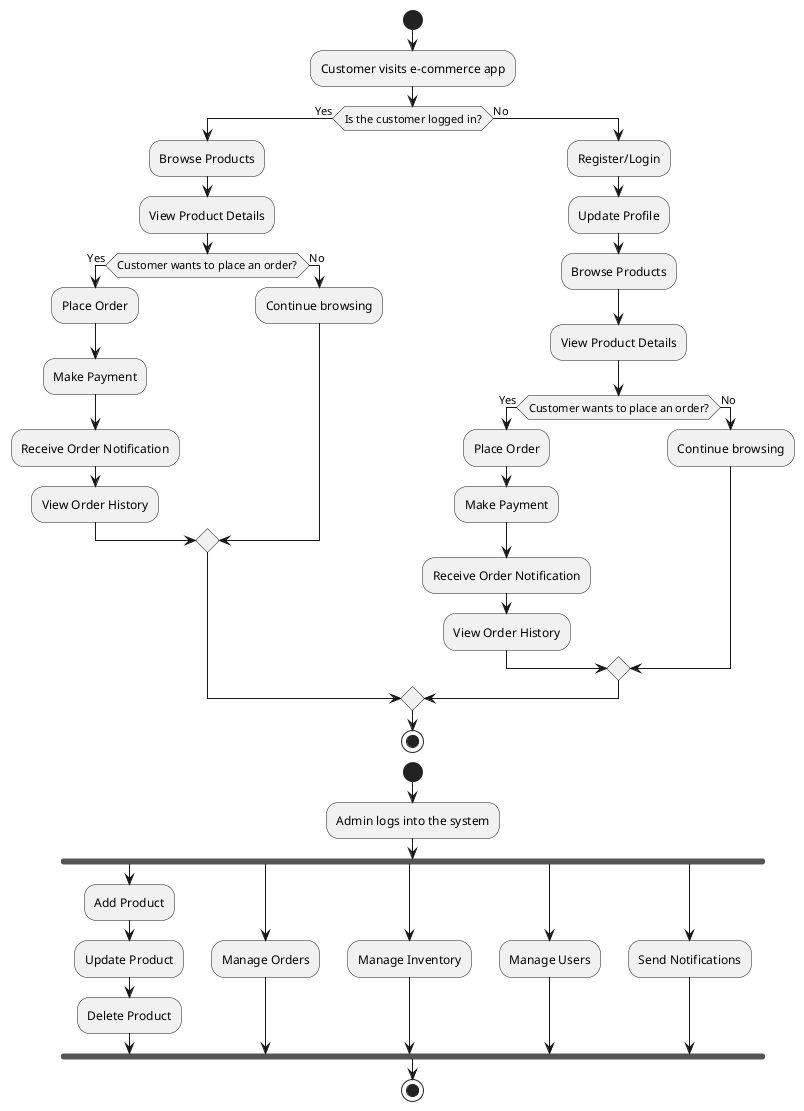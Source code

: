 @startuml
start

:Customer visits e-commerce app;

if (Is the customer logged in?) then (Yes)
    :Browse Products;
    :View Product Details;
    if (Customer wants to place an order?) then (Yes)
        :Place Order;
        :Make Payment;
        :Receive Order Notification;
        :View Order History;
    else (No)
        :Continue browsing;
    endif
else (No)
    :Register/Login;
    :Update Profile;
    :Browse Products;
    :View Product Details;
    if (Customer wants to place an order?) then (Yes)
        :Place Order;
        :Make Payment;
        :Receive Order Notification;
        :View Order History;
    else (No)
        :Continue browsing;
    endif
endif

stop

start

:Admin logs into the system;

fork
    :Add Product;
    :Update Product;
    :Delete Product;
fork again
    :Manage Orders;
fork again
    :Manage Inventory;
fork again
    :Manage Users;
fork again
    :Send Notifications;
end fork

stop

@enduml